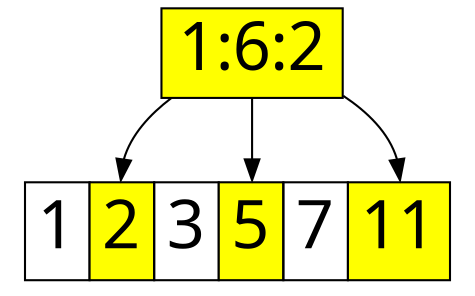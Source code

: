 digraph G {
    node [ shape=box, style=filled, fillcolor=white, fontname="PT Mono", fontsize=32 ]

    list [
        shape=none
        label=<<table border="0" cellspacing="0" cellpadding="5">
            <tr>
                <td port="p0" border="1">1</td>
                <td port="p1" border="1" bgcolor="yellow">2</td>
                <td port="p2" border="1">3</td>
                <td port="p3" border="1" bgcolor="yellow">5</td>
                <td port="p4" border="1">7</td>
                <td port="p5" border="1" bgcolor="yellow">11</td>
            </tr>
        </table>>
    ]

    include -> list:p1
    include -> list:p3
    include -> list:p5

    include [ label="1:6:2", fillcolor=yellow ]
}
